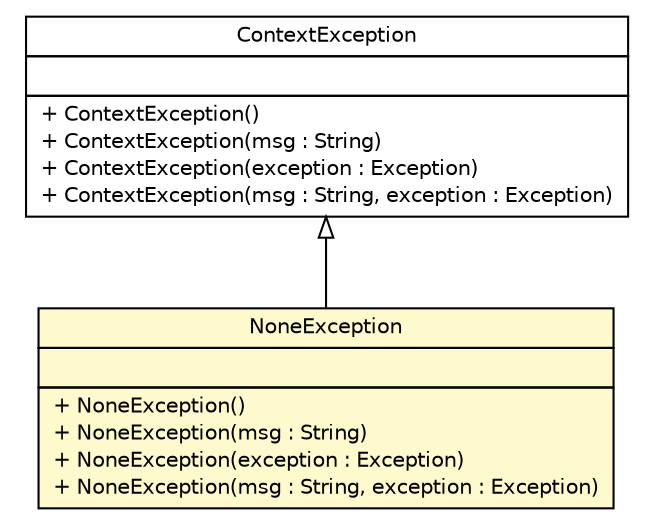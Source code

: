 #!/usr/local/bin/dot
#
# Class diagram 
# Generated by UMLGraph version R5_6 (http://www.umlgraph.org/)
#

digraph G {
	edge [fontname="Helvetica",fontsize=10,labelfontname="Helvetica",labelfontsize=10];
	node [fontname="Helvetica",fontsize=10,shape=plaintext];
	nodesep=0.25;
	ranksep=0.5;
	// sorcer.service.ContextException
	c353504 [label=<<table title="sorcer.service.ContextException" border="0" cellborder="1" cellspacing="0" cellpadding="2" port="p" href="./ContextException.html">
		<tr><td><table border="0" cellspacing="0" cellpadding="1">
<tr><td align="center" balign="center"> ContextException </td></tr>
		</table></td></tr>
		<tr><td><table border="0" cellspacing="0" cellpadding="1">
<tr><td align="left" balign="left">  </td></tr>
		</table></td></tr>
		<tr><td><table border="0" cellspacing="0" cellpadding="1">
<tr><td align="left" balign="left"> + ContextException() </td></tr>
<tr><td align="left" balign="left"> + ContextException(msg : String) </td></tr>
<tr><td align="left" balign="left"> + ContextException(exception : Exception) </td></tr>
<tr><td align="left" balign="left"> + ContextException(msg : String, exception : Exception) </td></tr>
		</table></td></tr>
		</table>>, URL="./ContextException.html", fontname="Helvetica", fontcolor="black", fontsize=10.0];
	// sorcer.service.NoneException
	c353549 [label=<<table title="sorcer.service.NoneException" border="0" cellborder="1" cellspacing="0" cellpadding="2" port="p" bgcolor="lemonChiffon" href="./NoneException.html">
		<tr><td><table border="0" cellspacing="0" cellpadding="1">
<tr><td align="center" balign="center"> NoneException </td></tr>
		</table></td></tr>
		<tr><td><table border="0" cellspacing="0" cellpadding="1">
<tr><td align="left" balign="left">  </td></tr>
		</table></td></tr>
		<tr><td><table border="0" cellspacing="0" cellpadding="1">
<tr><td align="left" balign="left"> + NoneException() </td></tr>
<tr><td align="left" balign="left"> + NoneException(msg : String) </td></tr>
<tr><td align="left" balign="left"> + NoneException(exception : Exception) </td></tr>
<tr><td align="left" balign="left"> + NoneException(msg : String, exception : Exception) </td></tr>
		</table></td></tr>
		</table>>, URL="./NoneException.html", fontname="Helvetica", fontcolor="black", fontsize=10.0];
	//sorcer.service.NoneException extends sorcer.service.ContextException
	c353504:p -> c353549:p [dir=back,arrowtail=empty];
}

